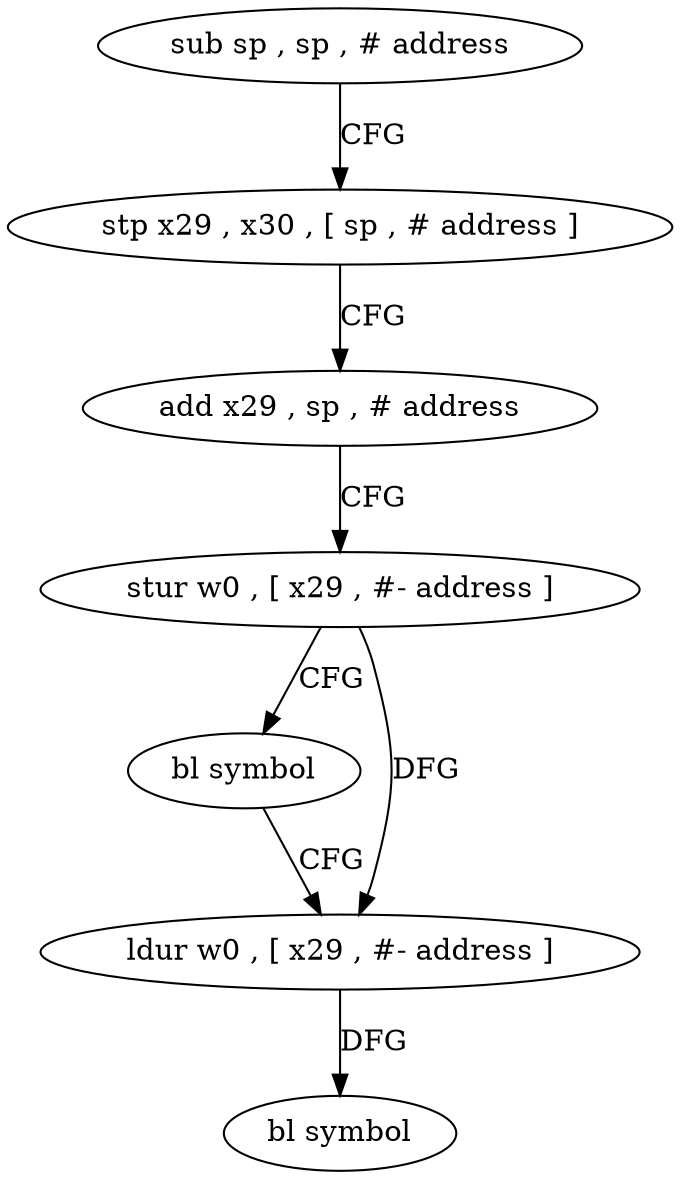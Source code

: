 digraph "func" {
"4245988" [label = "sub sp , sp , # address" ]
"4245992" [label = "stp x29 , x30 , [ sp , # address ]" ]
"4245996" [label = "add x29 , sp , # address" ]
"4246000" [label = "stur w0 , [ x29 , #- address ]" ]
"4246004" [label = "bl symbol" ]
"4246008" [label = "ldur w0 , [ x29 , #- address ]" ]
"4246012" [label = "bl symbol" ]
"4245988" -> "4245992" [ label = "CFG" ]
"4245992" -> "4245996" [ label = "CFG" ]
"4245996" -> "4246000" [ label = "CFG" ]
"4246000" -> "4246004" [ label = "CFG" ]
"4246000" -> "4246008" [ label = "DFG" ]
"4246004" -> "4246008" [ label = "CFG" ]
"4246008" -> "4246012" [ label = "DFG" ]
}
